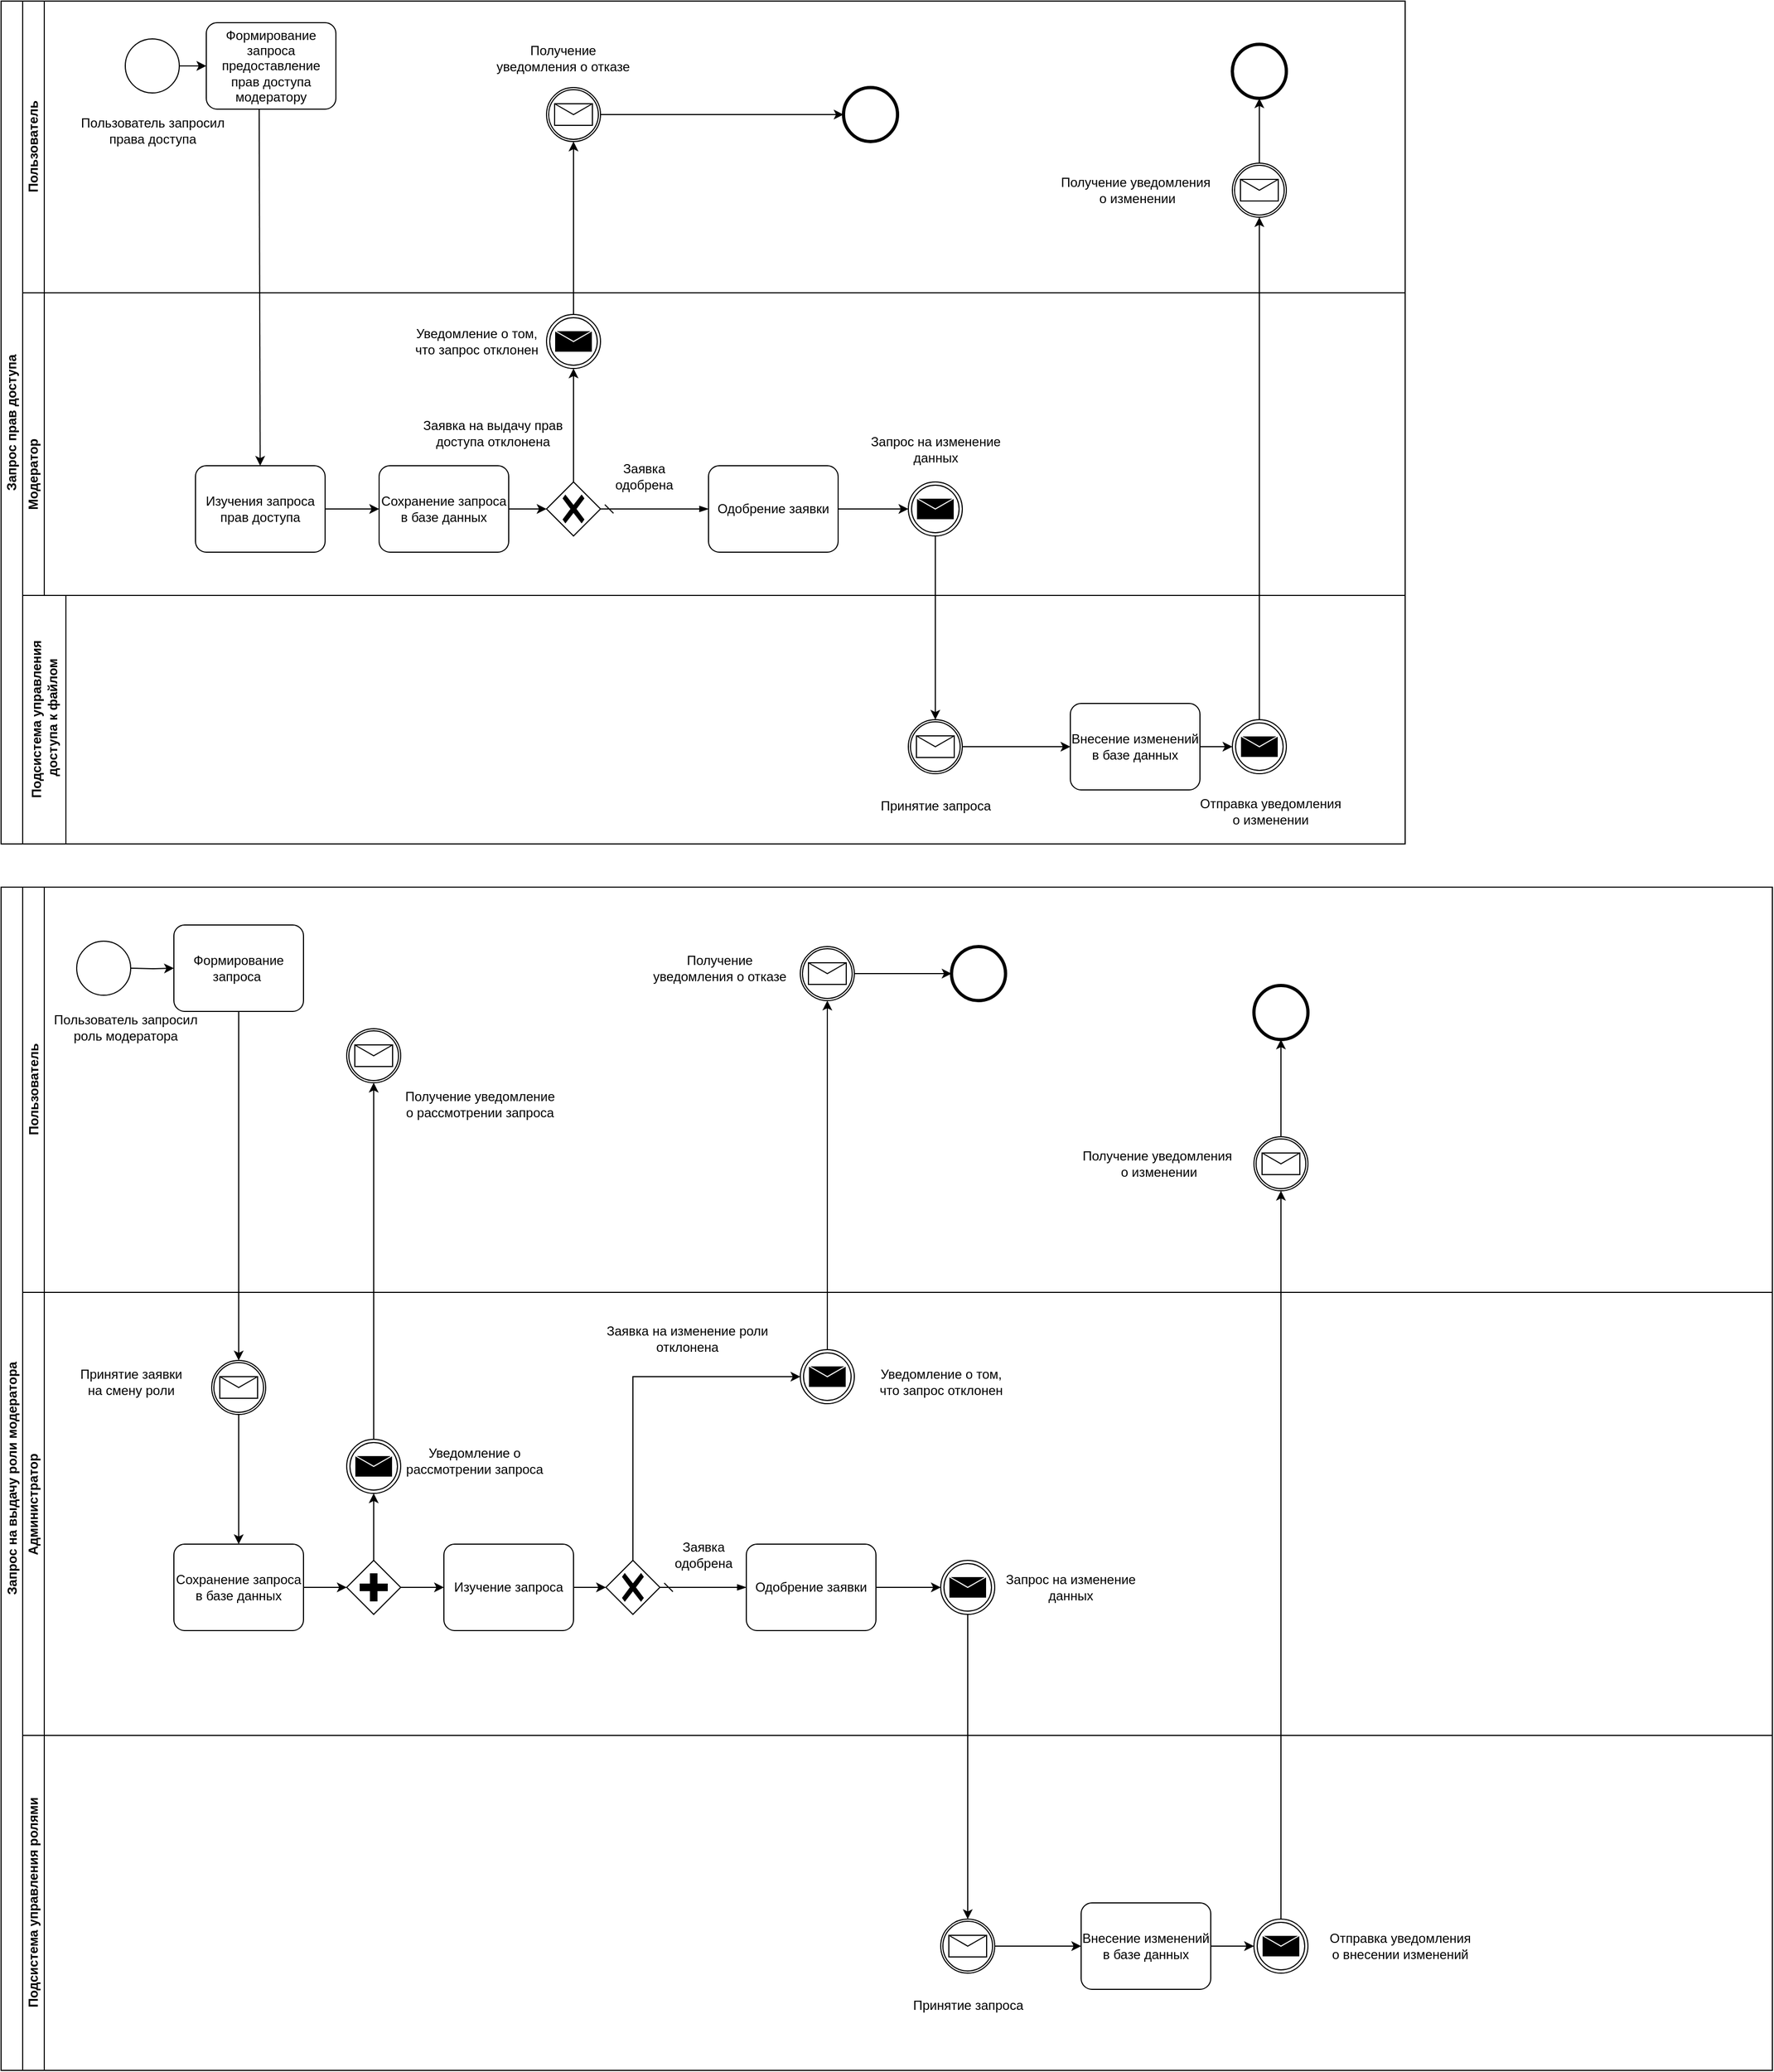 <mxfile version="22.0.2" type="device">
  <diagram name="Страница — 1" id="ItNib2v2gvrTnvrOeNX1">
    <mxGraphModel dx="2261" dy="967" grid="1" gridSize="10" guides="1" tooltips="1" connect="1" arrows="1" fold="1" page="1" pageScale="1" pageWidth="827" pageHeight="1169" math="0" shadow="0">
      <root>
        <mxCell id="0" />
        <mxCell id="1" parent="0" />
        <mxCell id="uW25yaKPrff0_6KnNGZ7-13" value="Запрос прав доступа" style="swimlane;html=1;childLayout=stackLayout;resizeParent=1;resizeParentMax=0;horizontal=0;startSize=20;horizontalStack=0;whiteSpace=wrap;" parent="1" vertex="1">
          <mxGeometry x="-750" y="170" width="1300" height="780" as="geometry" />
        </mxCell>
        <mxCell id="uW25yaKPrff0_6KnNGZ7-22" style="rounded=0;orthogonalLoop=1;jettySize=auto;html=1;exitX=0.408;exitY=0.988;exitDx=0;exitDy=0;exitPerimeter=0;" parent="uW25yaKPrff0_6KnNGZ7-13" source="uW25yaKPrff0_6KnNGZ7-18" target="uW25yaKPrff0_6KnNGZ7-23" edge="1">
          <mxGeometry relative="1" as="geometry">
            <mxPoint x="239.874" y="280.126" as="targetPoint" />
          </mxGeometry>
        </mxCell>
        <mxCell id="uW25yaKPrff0_6KnNGZ7-14" value="Пользователь" style="swimlane;html=1;startSize=20;horizontal=0;" parent="uW25yaKPrff0_6KnNGZ7-13" vertex="1">
          <mxGeometry x="20" width="1280" height="270" as="geometry" />
        </mxCell>
        <mxCell id="uW25yaKPrff0_6KnNGZ7-17" style="edgeStyle=orthogonalEdgeStyle;rounded=0;orthogonalLoop=1;jettySize=auto;html=1;entryX=0;entryY=0.5;entryDx=0;entryDy=0;entryPerimeter=0;" parent="uW25yaKPrff0_6KnNGZ7-14" target="uW25yaKPrff0_6KnNGZ7-18" edge="1">
          <mxGeometry relative="1" as="geometry">
            <mxPoint x="145" y="60" as="sourcePoint" />
          </mxGeometry>
        </mxCell>
        <mxCell id="uW25yaKPrff0_6KnNGZ7-18" value="Формирование запроса предоставление прав доступа модератору" style="points=[[0.25,0,0],[0.5,0,0],[0.75,0,0],[1,0.25,0],[1,0.5,0],[1,0.75,0],[0.75,1,0],[0.5,1,0],[0.25,1,0],[0,0.75,0],[0,0.5,0],[0,0.25,0]];shape=mxgraph.bpmn.task;whiteSpace=wrap;rectStyle=rounded;size=10;html=1;container=1;expand=0;collapsible=0;taskMarker=abstract;" parent="uW25yaKPrff0_6KnNGZ7-14" vertex="1">
          <mxGeometry x="170" y="20" width="120" height="80" as="geometry" />
        </mxCell>
        <mxCell id="uW25yaKPrff0_6KnNGZ7-19" value="Пользователь запросил&lt;br&gt;права доступа" style="text;html=1;align=center;verticalAlign=middle;resizable=0;points=[];autosize=1;strokeColor=none;fillColor=none;" parent="uW25yaKPrff0_6KnNGZ7-14" vertex="1">
          <mxGeometry x="40" y="100" width="160" height="40" as="geometry" />
        </mxCell>
        <mxCell id="uW25yaKPrff0_6KnNGZ7-49" value="" style="points=[[0.145,0.145,0],[0.5,0,0],[0.855,0.145,0],[1,0.5,0],[0.855,0.855,0],[0.5,1,0],[0.145,0.855,0],[0,0.5,0]];shape=mxgraph.bpmn.event;html=1;verticalLabelPosition=bottom;labelBackgroundColor=#ffffff;verticalAlign=top;align=center;perimeter=ellipsePerimeter;outlineConnect=0;aspect=fixed;outline=end;symbol=terminate2;" parent="uW25yaKPrff0_6KnNGZ7-14" vertex="1">
          <mxGeometry x="1120" y="40" width="50" height="50" as="geometry" />
        </mxCell>
        <mxCell id="uW25yaKPrff0_6KnNGZ7-52" style="edgeStyle=orthogonalEdgeStyle;rounded=0;orthogonalLoop=1;jettySize=auto;html=1;entryX=0;entryY=0.5;entryDx=0;entryDy=0;entryPerimeter=0;" parent="uW25yaKPrff0_6KnNGZ7-14" source="uW25yaKPrff0_6KnNGZ7-50" edge="1">
          <mxGeometry relative="1" as="geometry">
            <mxPoint x="760" y="105" as="targetPoint" />
          </mxGeometry>
        </mxCell>
        <mxCell id="uW25yaKPrff0_6KnNGZ7-50" value="" style="points=[[0.145,0.145,0],[0.5,0,0],[0.855,0.145,0],[1,0.5,0],[0.855,0.855,0],[0.5,1,0],[0.145,0.855,0],[0,0.5,0]];shape=mxgraph.bpmn.event;html=1;verticalLabelPosition=bottom;labelBackgroundColor=#ffffff;verticalAlign=top;align=center;perimeter=ellipsePerimeter;outlineConnect=0;aspect=fixed;outline=catching;symbol=message;" parent="uW25yaKPrff0_6KnNGZ7-14" vertex="1">
          <mxGeometry x="485" y="80" width="50" height="50" as="geometry" />
        </mxCell>
        <mxCell id="uW25yaKPrff0_6KnNGZ7-55" style="edgeStyle=orthogonalEdgeStyle;rounded=0;orthogonalLoop=1;jettySize=auto;html=1;entryX=0.5;entryY=1;entryDx=0;entryDy=0;entryPerimeter=0;" parent="uW25yaKPrff0_6KnNGZ7-14" source="uW25yaKPrff0_6KnNGZ7-53" target="uW25yaKPrff0_6KnNGZ7-49" edge="1">
          <mxGeometry relative="1" as="geometry" />
        </mxCell>
        <mxCell id="uW25yaKPrff0_6KnNGZ7-53" value="" style="points=[[0.145,0.145,0],[0.5,0,0],[0.855,0.145,0],[1,0.5,0],[0.855,0.855,0],[0.5,1,0],[0.145,0.855,0],[0,0.5,0]];shape=mxgraph.bpmn.event;html=1;verticalLabelPosition=bottom;labelBackgroundColor=#ffffff;verticalAlign=top;align=center;perimeter=ellipsePerimeter;outlineConnect=0;aspect=fixed;outline=catching;symbol=message;" parent="uW25yaKPrff0_6KnNGZ7-14" vertex="1">
          <mxGeometry x="1120" y="150" width="50" height="50" as="geometry" />
        </mxCell>
        <mxCell id="uW25yaKPrff0_6KnNGZ7-57" value="Получение уведомления&lt;br&gt;&amp;nbsp;о изменении" style="text;html=1;align=center;verticalAlign=middle;resizable=0;points=[];autosize=1;strokeColor=none;fillColor=none;" parent="uW25yaKPrff0_6KnNGZ7-14" vertex="1">
          <mxGeometry x="950" y="155" width="160" height="40" as="geometry" />
        </mxCell>
        <mxCell id="uW25yaKPrff0_6KnNGZ7-58" value="" style="points=[[0.145,0.145,0],[0.5,0,0],[0.855,0.145,0],[1,0.5,0],[0.855,0.855,0],[0.5,1,0],[0.145,0.855,0],[0,0.5,0]];shape=mxgraph.bpmn.event;html=1;verticalLabelPosition=bottom;labelBackgroundColor=#ffffff;verticalAlign=top;align=center;perimeter=ellipsePerimeter;outlineConnect=0;aspect=fixed;outline=end;symbol=terminate2;" parent="uW25yaKPrff0_6KnNGZ7-14" vertex="1">
          <mxGeometry x="760" y="80" width="50" height="50" as="geometry" />
        </mxCell>
        <mxCell id="9i4gGAxPEBOSFZnWQtpQ-24" value="" style="points=[[0.145,0.145,0],[0.5,0,0],[0.855,0.145,0],[1,0.5,0],[0.855,0.855,0],[0.5,1,0],[0.145,0.855,0],[0,0.5,0]];shape=mxgraph.bpmn.event;html=1;verticalLabelPosition=bottom;labelBackgroundColor=#ffffff;verticalAlign=top;align=center;perimeter=ellipsePerimeter;outlineConnect=0;aspect=fixed;outline=standard;symbol=general;" parent="uW25yaKPrff0_6KnNGZ7-14" vertex="1">
          <mxGeometry x="95" y="35" width="50" height="50" as="geometry" />
        </mxCell>
        <mxCell id="uW25yaKPrff0_6KnNGZ7-15" value="&amp;nbsp; &amp;nbsp; &amp;nbsp; &amp;nbsp; &amp;nbsp; &amp;nbsp; &amp;nbsp; &amp;nbsp; &amp;nbsp; &amp;nbsp; &amp;nbsp; &amp;nbsp; &amp;nbsp; &amp;nbsp; &amp;nbsp; &amp;nbsp; &amp;nbsp; &amp;nbsp; &amp;nbsp; &amp;nbsp; &amp;nbsp; &amp;nbsp; &amp;nbsp; &amp;nbsp; &amp;nbsp; &amp;nbsp; Модератор" style="swimlane;html=1;startSize=20;horizontal=0;" parent="uW25yaKPrff0_6KnNGZ7-13" vertex="1">
          <mxGeometry x="20" y="270" width="1280" height="510" as="geometry">
            <mxRectangle x="20" y="270" width="1280" height="30" as="alternateBounds" />
          </mxGeometry>
        </mxCell>
        <mxCell id="0pcrOlIR36xqfJk4AdNi-2" value="" style="edgeStyle=orthogonalEdgeStyle;rounded=0;orthogonalLoop=1;jettySize=auto;html=1;" edge="1" parent="uW25yaKPrff0_6KnNGZ7-15" source="uW25yaKPrff0_6KnNGZ7-23" target="0pcrOlIR36xqfJk4AdNi-1">
          <mxGeometry relative="1" as="geometry" />
        </mxCell>
        <mxCell id="uW25yaKPrff0_6KnNGZ7-23" value="Изучения запроса прав доступа" style="points=[[0.25,0,0],[0.5,0,0],[0.75,0,0],[1,0.25,0],[1,0.5,0],[1,0.75,0],[0.75,1,0],[0.5,1,0],[0.25,1,0],[0,0.75,0],[0,0.5,0],[0,0.25,0]];shape=mxgraph.bpmn.task;whiteSpace=wrap;rectStyle=rounded;size=10;html=1;container=1;expand=0;collapsible=0;taskMarker=abstract;" parent="uW25yaKPrff0_6KnNGZ7-15" vertex="1">
          <mxGeometry x="160" y="160" width="120" height="80" as="geometry" />
        </mxCell>
        <mxCell id="uW25yaKPrff0_6KnNGZ7-42" style="edgeStyle=orthogonalEdgeStyle;rounded=0;orthogonalLoop=1;jettySize=auto;html=1;entryX=0.5;entryY=1;entryDx=0;entryDy=0;entryPerimeter=0;" parent="uW25yaKPrff0_6KnNGZ7-15" source="uW25yaKPrff0_6KnNGZ7-25" target="uW25yaKPrff0_6KnNGZ7-41" edge="1">
          <mxGeometry relative="1" as="geometry" />
        </mxCell>
        <mxCell id="uW25yaKPrff0_6KnNGZ7-25" value="" style="points=[[0.25,0.25,0],[0.5,0,0],[0.75,0.25,0],[1,0.5,0],[0.75,0.75,0],[0.5,1,0],[0.25,0.75,0],[0,0.5,0]];shape=mxgraph.bpmn.gateway2;html=1;verticalLabelPosition=bottom;labelBackgroundColor=#ffffff;verticalAlign=top;align=center;perimeter=rhombusPerimeter;outlineConnect=0;outline=none;symbol=none;gwType=exclusive;" parent="uW25yaKPrff0_6KnNGZ7-15" vertex="1">
          <mxGeometry x="485" y="175" width="50" height="50" as="geometry" />
        </mxCell>
        <mxCell id="9i4gGAxPEBOSFZnWQtpQ-18" style="edgeStyle=orthogonalEdgeStyle;rounded=0;orthogonalLoop=1;jettySize=auto;html=1;" parent="uW25yaKPrff0_6KnNGZ7-15" source="uW25yaKPrff0_6KnNGZ7-30" target="9i4gGAxPEBOSFZnWQtpQ-17" edge="1">
          <mxGeometry relative="1" as="geometry" />
        </mxCell>
        <mxCell id="uW25yaKPrff0_6KnNGZ7-30" value="Одобрение заявки" style="points=[[0.25,0,0],[0.5,0,0],[0.75,0,0],[1,0.25,0],[1,0.5,0],[1,0.75,0],[0.75,1,0],[0.5,1,0],[0.25,1,0],[0,0.75,0],[0,0.5,0],[0,0.25,0]];shape=mxgraph.bpmn.task;whiteSpace=wrap;rectStyle=rounded;size=10;html=1;container=1;expand=0;collapsible=0;taskMarker=abstract;" parent="uW25yaKPrff0_6KnNGZ7-15" vertex="1">
          <mxGeometry x="635" y="160" width="120" height="80" as="geometry" />
        </mxCell>
        <mxCell id="uW25yaKPrff0_6KnNGZ7-32" value="" style="fontSize=12;html=1;endArrow=blockThin;endFill=1;startArrow=dash;startFill=0;endSize=6;startSize=6;rounded=0;entryX=0;entryY=0.5;entryDx=0;entryDy=0;entryPerimeter=0;" parent="uW25yaKPrff0_6KnNGZ7-15" source="uW25yaKPrff0_6KnNGZ7-25" target="uW25yaKPrff0_6KnNGZ7-30" edge="1">
          <mxGeometry width="160" relative="1" as="geometry">
            <mxPoint x="455" y="250" as="sourcePoint" />
            <mxPoint x="615" y="250" as="targetPoint" />
          </mxGeometry>
        </mxCell>
        <mxCell id="uW25yaKPrff0_6KnNGZ7-33" value="Заявка &lt;br&gt;одобрена" style="text;html=1;align=center;verticalAlign=middle;resizable=0;points=[];autosize=1;strokeColor=none;fillColor=none;" parent="uW25yaKPrff0_6KnNGZ7-15" vertex="1">
          <mxGeometry x="535" y="150" width="80" height="40" as="geometry" />
        </mxCell>
        <mxCell id="uW25yaKPrff0_6KnNGZ7-29" value="Заявка на выдачу прав &lt;br&gt;доступа отклонена" style="text;html=1;align=center;verticalAlign=middle;resizable=0;points=[];autosize=1;strokeColor=none;fillColor=none;" parent="uW25yaKPrff0_6KnNGZ7-15" vertex="1">
          <mxGeometry x="360" y="110" width="150" height="40" as="geometry" />
        </mxCell>
        <mxCell id="uW25yaKPrff0_6KnNGZ7-41" value="" style="points=[[0.145,0.145,0],[0.5,0,0],[0.855,0.145,0],[1,0.5,0],[0.855,0.855,0],[0.5,1,0],[0.145,0.855,0],[0,0.5,0]];shape=mxgraph.bpmn.event;html=1;verticalLabelPosition=bottom;labelBackgroundColor=#ffffff;verticalAlign=top;align=center;perimeter=ellipsePerimeter;outlineConnect=0;aspect=fixed;outline=throwing;symbol=message;" parent="uW25yaKPrff0_6KnNGZ7-15" vertex="1">
          <mxGeometry x="485" y="20" width="50" height="50" as="geometry" />
        </mxCell>
        <mxCell id="uW25yaKPrff0_6KnNGZ7-43" value="Уведомление о том,&lt;br&gt;что запрос отклонен" style="text;html=1;align=center;verticalAlign=middle;resizable=0;points=[];autosize=1;strokeColor=none;fillColor=none;" parent="uW25yaKPrff0_6KnNGZ7-15" vertex="1">
          <mxGeometry x="350" y="25" width="140" height="40" as="geometry" />
        </mxCell>
        <mxCell id="9i4gGAxPEBOSFZnWQtpQ-1" value="Подсистема управления&lt;br&gt;&amp;nbsp;доступа к файлом&lt;span id=&quot;docs-internal-guid-f0375857-7fff-6919-d91c-8e4d19f3c707&quot; style=&quot;font-weight:normal;&quot;&gt;&lt;/span&gt;" style="swimlane;html=1;startSize=40;horizontal=0;" parent="uW25yaKPrff0_6KnNGZ7-15" vertex="1">
          <mxGeometry y="280" width="1280" height="230" as="geometry">
            <mxRectangle x="20" y="270" width="1280" height="30" as="alternateBounds" />
          </mxGeometry>
        </mxCell>
        <mxCell id="uW25yaKPrff0_6KnNGZ7-39" value="Внесение изменений в базе данных" style="points=[[0.25,0,0],[0.5,0,0],[0.75,0,0],[1,0.25,0],[1,0.5,0],[1,0.75,0],[0.75,1,0],[0.5,1,0],[0.25,1,0],[0,0.75,0],[0,0.5,0],[0,0.25,0]];shape=mxgraph.bpmn.task;whiteSpace=wrap;rectStyle=rounded;size=10;html=1;container=1;expand=0;collapsible=0;taskMarker=abstract;" parent="9i4gGAxPEBOSFZnWQtpQ-1" vertex="1">
          <mxGeometry x="970" y="100" width="120" height="80" as="geometry" />
        </mxCell>
        <mxCell id="9i4gGAxPEBOSFZnWQtpQ-23" style="edgeStyle=orthogonalEdgeStyle;rounded=0;orthogonalLoop=1;jettySize=auto;html=1;entryX=0;entryY=0.5;entryDx=0;entryDy=0;entryPerimeter=0;" parent="9i4gGAxPEBOSFZnWQtpQ-1" source="9i4gGAxPEBOSFZnWQtpQ-20" target="uW25yaKPrff0_6KnNGZ7-39" edge="1">
          <mxGeometry relative="1" as="geometry" />
        </mxCell>
        <mxCell id="9i4gGAxPEBOSFZnWQtpQ-20" value="" style="points=[[0.145,0.145,0],[0.5,0,0],[0.855,0.145,0],[1,0.5,0],[0.855,0.855,0],[0.5,1,0],[0.145,0.855,0],[0,0.5,0]];shape=mxgraph.bpmn.event;html=1;verticalLabelPosition=bottom;labelBackgroundColor=#ffffff;verticalAlign=top;align=center;perimeter=ellipsePerimeter;outlineConnect=0;aspect=fixed;outline=catching;symbol=message;" parent="9i4gGAxPEBOSFZnWQtpQ-1" vertex="1">
          <mxGeometry x="820" y="115" width="50" height="50" as="geometry" />
        </mxCell>
        <mxCell id="9i4gGAxPEBOSFZnWQtpQ-22" value="Принятие запроса" style="text;html=1;align=center;verticalAlign=middle;resizable=0;points=[];autosize=1;strokeColor=none;fillColor=none;" parent="9i4gGAxPEBOSFZnWQtpQ-1" vertex="1">
          <mxGeometry x="780" y="180" width="130" height="30" as="geometry" />
        </mxCell>
        <mxCell id="uW25yaKPrff0_6KnNGZ7-36" value="" style="points=[[0.145,0.145,0],[0.5,0,0],[0.855,0.145,0],[1,0.5,0],[0.855,0.855,0],[0.5,1,0],[0.145,0.855,0],[0,0.5,0]];shape=mxgraph.bpmn.event;html=1;verticalLabelPosition=bottom;labelBackgroundColor=#ffffff;verticalAlign=top;align=center;perimeter=ellipsePerimeter;outlineConnect=0;aspect=fixed;outline=throwing;symbol=message;" parent="9i4gGAxPEBOSFZnWQtpQ-1" vertex="1">
          <mxGeometry x="1120" y="115" width="50" height="50" as="geometry" />
        </mxCell>
        <mxCell id="uW25yaKPrff0_6KnNGZ7-45" style="edgeStyle=orthogonalEdgeStyle;rounded=0;orthogonalLoop=1;jettySize=auto;html=1;" parent="9i4gGAxPEBOSFZnWQtpQ-1" source="uW25yaKPrff0_6KnNGZ7-39" target="uW25yaKPrff0_6KnNGZ7-36" edge="1">
          <mxGeometry relative="1" as="geometry" />
        </mxCell>
        <mxCell id="uW25yaKPrff0_6KnNGZ7-38" value="Отправка уведомления &lt;br&gt;о изменении" style="text;html=1;align=center;verticalAlign=middle;resizable=0;points=[];autosize=1;strokeColor=none;fillColor=none;" parent="9i4gGAxPEBOSFZnWQtpQ-1" vertex="1">
          <mxGeometry x="1080" y="180" width="150" height="40" as="geometry" />
        </mxCell>
        <mxCell id="9i4gGAxPEBOSFZnWQtpQ-21" style="edgeStyle=orthogonalEdgeStyle;rounded=0;orthogonalLoop=1;jettySize=auto;html=1;entryX=0.5;entryY=0;entryDx=0;entryDy=0;entryPerimeter=0;" parent="uW25yaKPrff0_6KnNGZ7-15" source="9i4gGAxPEBOSFZnWQtpQ-17" target="9i4gGAxPEBOSFZnWQtpQ-20" edge="1">
          <mxGeometry relative="1" as="geometry" />
        </mxCell>
        <mxCell id="9i4gGAxPEBOSFZnWQtpQ-17" value="" style="points=[[0.145,0.145,0],[0.5,0,0],[0.855,0.145,0],[1,0.5,0],[0.855,0.855,0],[0.5,1,0],[0.145,0.855,0],[0,0.5,0]];shape=mxgraph.bpmn.event;html=1;verticalLabelPosition=bottom;labelBackgroundColor=#ffffff;verticalAlign=top;align=center;perimeter=ellipsePerimeter;outlineConnect=0;aspect=fixed;outline=throwing;symbol=message;" parent="uW25yaKPrff0_6KnNGZ7-15" vertex="1">
          <mxGeometry x="820" y="175" width="50" height="50" as="geometry" />
        </mxCell>
        <mxCell id="9i4gGAxPEBOSFZnWQtpQ-19" value="Запрос на изменение&lt;br&gt;данных" style="text;html=1;align=center;verticalAlign=middle;resizable=0;points=[];autosize=1;strokeColor=none;fillColor=none;" parent="uW25yaKPrff0_6KnNGZ7-15" vertex="1">
          <mxGeometry x="775" y="125" width="140" height="40" as="geometry" />
        </mxCell>
        <mxCell id="0pcrOlIR36xqfJk4AdNi-1" value="Сохранение запроса в базе данных" style="points=[[0.25,0,0],[0.5,0,0],[0.75,0,0],[1,0.25,0],[1,0.5,0],[1,0.75,0],[0.75,1,0],[0.5,1,0],[0.25,1,0],[0,0.75,0],[0,0.5,0],[0,0.25,0]];shape=mxgraph.bpmn.task;whiteSpace=wrap;rectStyle=rounded;size=10;html=1;container=1;expand=0;collapsible=0;taskMarker=abstract;" vertex="1" parent="uW25yaKPrff0_6KnNGZ7-15">
          <mxGeometry x="330" y="160" width="120" height="80" as="geometry" />
        </mxCell>
        <mxCell id="0pcrOlIR36xqfJk4AdNi-3" style="edgeStyle=orthogonalEdgeStyle;rounded=0;orthogonalLoop=1;jettySize=auto;html=1;entryX=0;entryY=0.5;entryDx=0;entryDy=0;entryPerimeter=0;" edge="1" parent="uW25yaKPrff0_6KnNGZ7-15" source="0pcrOlIR36xqfJk4AdNi-1" target="uW25yaKPrff0_6KnNGZ7-25">
          <mxGeometry relative="1" as="geometry" />
        </mxCell>
        <mxCell id="uW25yaKPrff0_6KnNGZ7-51" style="edgeStyle=orthogonalEdgeStyle;rounded=0;orthogonalLoop=1;jettySize=auto;html=1;entryX=0.5;entryY=1;entryDx=0;entryDy=0;entryPerimeter=0;" parent="uW25yaKPrff0_6KnNGZ7-13" source="uW25yaKPrff0_6KnNGZ7-41" target="uW25yaKPrff0_6KnNGZ7-50" edge="1">
          <mxGeometry relative="1" as="geometry" />
        </mxCell>
        <mxCell id="uW25yaKPrff0_6KnNGZ7-54" style="edgeStyle=orthogonalEdgeStyle;rounded=0;orthogonalLoop=1;jettySize=auto;html=1;entryX=0.5;entryY=1;entryDx=0;entryDy=0;entryPerimeter=0;" parent="uW25yaKPrff0_6KnNGZ7-13" source="uW25yaKPrff0_6KnNGZ7-36" target="uW25yaKPrff0_6KnNGZ7-53" edge="1">
          <mxGeometry relative="1" as="geometry" />
        </mxCell>
        <mxCell id="uW25yaKPrff0_6KnNGZ7-56" value="Получение &lt;br&gt;уведомления о отказе" style="text;html=1;align=center;verticalAlign=middle;resizable=0;points=[];autosize=1;strokeColor=none;fillColor=none;" parent="1" vertex="1">
          <mxGeometry x="-305" y="203" width="150" height="40" as="geometry" />
        </mxCell>
        <mxCell id="uW25yaKPrff0_6KnNGZ7-59" value="Запрос на выдачу роли модератора" style="swimlane;html=1;childLayout=stackLayout;resizeParent=1;resizeParentMax=0;horizontal=0;startSize=20;horizontalStack=0;whiteSpace=wrap;" parent="1" vertex="1">
          <mxGeometry x="-750" y="990" width="1640" height="1095" as="geometry" />
        </mxCell>
        <mxCell id="uW25yaKPrff0_6KnNGZ7-60" value="Пользователь" style="swimlane;html=1;startSize=20;horizontal=0;" parent="uW25yaKPrff0_6KnNGZ7-59" vertex="1">
          <mxGeometry x="20" width="1620" height="375" as="geometry" />
        </mxCell>
        <mxCell id="uW25yaKPrff0_6KnNGZ7-66" style="edgeStyle=orthogonalEdgeStyle;rounded=0;orthogonalLoop=1;jettySize=auto;html=1;entryX=0;entryY=0.5;entryDx=0;entryDy=0;entryPerimeter=0;" parent="uW25yaKPrff0_6KnNGZ7-60" target="uW25yaKPrff0_6KnNGZ7-65" edge="1">
          <mxGeometry relative="1" as="geometry">
            <mxPoint x="100" y="75" as="sourcePoint" />
          </mxGeometry>
        </mxCell>
        <mxCell id="uW25yaKPrff0_6KnNGZ7-64" value="Пользователь запросил&lt;br&gt;роль модератора" style="text;html=1;align=center;verticalAlign=middle;resizable=0;points=[];autosize=1;strokeColor=none;fillColor=none;" parent="uW25yaKPrff0_6KnNGZ7-60" vertex="1">
          <mxGeometry x="15" y="110" width="160" height="40" as="geometry" />
        </mxCell>
        <mxCell id="uW25yaKPrff0_6KnNGZ7-65" value="Формирование запроса&amp;nbsp;" style="points=[[0.25,0,0],[0.5,0,0],[0.75,0,0],[1,0.25,0],[1,0.5,0],[1,0.75,0],[0.75,1,0],[0.5,1,0],[0.25,1,0],[0,0.75,0],[0,0.5,0],[0,0.25,0]];shape=mxgraph.bpmn.task;whiteSpace=wrap;rectStyle=rounded;size=10;html=1;container=1;expand=0;collapsible=0;taskMarker=abstract;" parent="uW25yaKPrff0_6KnNGZ7-60" vertex="1">
          <mxGeometry x="140" y="35" width="120" height="80" as="geometry" />
        </mxCell>
        <mxCell id="nnObtvhzo23geCRwJo1w-2" style="edgeStyle=orthogonalEdgeStyle;rounded=0;orthogonalLoop=1;jettySize=auto;html=1;" parent="uW25yaKPrff0_6KnNGZ7-60" source="uW25yaKPrff0_6KnNGZ7-72" target="nnObtvhzo23geCRwJo1w-1" edge="1">
          <mxGeometry relative="1" as="geometry" />
        </mxCell>
        <mxCell id="uW25yaKPrff0_6KnNGZ7-72" value="" style="points=[[0.145,0.145,0],[0.5,0,0],[0.855,0.145,0],[1,0.5,0],[0.855,0.855,0],[0.5,1,0],[0.145,0.855,0],[0,0.5,0]];shape=mxgraph.bpmn.event;html=1;verticalLabelPosition=bottom;labelBackgroundColor=#ffffff;verticalAlign=top;align=center;perimeter=ellipsePerimeter;outlineConnect=0;aspect=fixed;outline=catching;symbol=message;" parent="uW25yaKPrff0_6KnNGZ7-60" vertex="1">
          <mxGeometry x="720" y="55" width="50" height="50" as="geometry" />
        </mxCell>
        <mxCell id="uW25yaKPrff0_6KnNGZ7-85" value="Получение &lt;br&gt;уведомления о отказе" style="text;html=1;align=center;verticalAlign=middle;resizable=0;points=[];autosize=1;strokeColor=none;fillColor=none;" parent="uW25yaKPrff0_6KnNGZ7-60" vertex="1">
          <mxGeometry x="570" y="55" width="150" height="40" as="geometry" />
        </mxCell>
        <mxCell id="uW25yaKPrff0_6KnNGZ7-89" value="" style="points=[[0.145,0.145,0],[0.5,0,0],[0.855,0.145,0],[1,0.5,0],[0.855,0.855,0],[0.5,1,0],[0.145,0.855,0],[0,0.5,0]];shape=mxgraph.bpmn.event;html=1;verticalLabelPosition=bottom;labelBackgroundColor=#ffffff;verticalAlign=top;align=center;perimeter=ellipsePerimeter;outlineConnect=0;aspect=fixed;outline=end;symbol=terminate2;" parent="uW25yaKPrff0_6KnNGZ7-60" vertex="1">
          <mxGeometry x="1140" y="91" width="50" height="50" as="geometry" />
        </mxCell>
        <mxCell id="uW25yaKPrff0_6KnNGZ7-91" value="" style="points=[[0.145,0.145,0],[0.5,0,0],[0.855,0.145,0],[1,0.5,0],[0.855,0.855,0],[0.5,1,0],[0.145,0.855,0],[0,0.5,0]];shape=mxgraph.bpmn.event;html=1;verticalLabelPosition=bottom;labelBackgroundColor=#ffffff;verticalAlign=top;align=center;perimeter=ellipsePerimeter;outlineConnect=0;aspect=fixed;outline=catching;symbol=message;" parent="uW25yaKPrff0_6KnNGZ7-60" vertex="1">
          <mxGeometry x="1140" y="231" width="50" height="50" as="geometry" />
        </mxCell>
        <mxCell id="uW25yaKPrff0_6KnNGZ7-90" style="edgeStyle=orthogonalEdgeStyle;rounded=0;orthogonalLoop=1;jettySize=auto;html=1;entryX=0.5;entryY=1;entryDx=0;entryDy=0;entryPerimeter=0;" parent="uW25yaKPrff0_6KnNGZ7-60" source="uW25yaKPrff0_6KnNGZ7-91" target="uW25yaKPrff0_6KnNGZ7-89" edge="1">
          <mxGeometry relative="1" as="geometry" />
        </mxCell>
        <mxCell id="uW25yaKPrff0_6KnNGZ7-96" value="Получение уведомления&lt;br&gt;&amp;nbsp;о изменении" style="text;html=1;align=center;verticalAlign=middle;resizable=0;points=[];autosize=1;strokeColor=none;fillColor=none;" parent="uW25yaKPrff0_6KnNGZ7-60" vertex="1">
          <mxGeometry x="970" y="236" width="160" height="40" as="geometry" />
        </mxCell>
        <mxCell id="uW25yaKPrff0_6KnNGZ7-109" value="" style="points=[[0.145,0.145,0],[0.5,0,0],[0.855,0.145,0],[1,0.5,0],[0.855,0.855,0],[0.5,1,0],[0.145,0.855,0],[0,0.5,0]];shape=mxgraph.bpmn.event;html=1;verticalLabelPosition=bottom;labelBackgroundColor=#ffffff;verticalAlign=top;align=center;perimeter=ellipsePerimeter;outlineConnect=0;aspect=fixed;outline=catching;symbol=message;" parent="uW25yaKPrff0_6KnNGZ7-60" vertex="1">
          <mxGeometry x="300" y="131" width="50" height="50" as="geometry" />
        </mxCell>
        <mxCell id="uW25yaKPrff0_6KnNGZ7-111" value="Получение уведомление &lt;br&gt;о рассмотрении запроса" style="text;html=1;align=center;verticalAlign=middle;resizable=0;points=[];autosize=1;strokeColor=none;fillColor=none;" parent="uW25yaKPrff0_6KnNGZ7-60" vertex="1">
          <mxGeometry x="343" y="181" width="160" height="40" as="geometry" />
        </mxCell>
        <mxCell id="9i4gGAxPEBOSFZnWQtpQ-25" value="" style="points=[[0.145,0.145,0],[0.5,0,0],[0.855,0.145,0],[1,0.5,0],[0.855,0.855,0],[0.5,1,0],[0.145,0.855,0],[0,0.5,0]];shape=mxgraph.bpmn.event;html=1;verticalLabelPosition=bottom;labelBackgroundColor=#ffffff;verticalAlign=top;align=center;perimeter=ellipsePerimeter;outlineConnect=0;aspect=fixed;outline=standard;symbol=general;" parent="uW25yaKPrff0_6KnNGZ7-60" vertex="1">
          <mxGeometry x="50" y="50" width="50" height="50" as="geometry" />
        </mxCell>
        <mxCell id="nnObtvhzo23geCRwJo1w-1" value="" style="points=[[0.145,0.145,0],[0.5,0,0],[0.855,0.145,0],[1,0.5,0],[0.855,0.855,0],[0.5,1,0],[0.145,0.855,0],[0,0.5,0]];shape=mxgraph.bpmn.event;html=1;verticalLabelPosition=bottom;labelBackgroundColor=#ffffff;verticalAlign=top;align=center;perimeter=ellipsePerimeter;outlineConnect=0;aspect=fixed;outline=end;symbol=terminate2;" parent="uW25yaKPrff0_6KnNGZ7-60" vertex="1">
          <mxGeometry x="860" y="55" width="50" height="50" as="geometry" />
        </mxCell>
        <mxCell id="uW25yaKPrff0_6KnNGZ7-61" value="&amp;nbsp; &amp;nbsp; &amp;nbsp; &amp;nbsp; &amp;nbsp; &amp;nbsp; &amp;nbsp; &amp;nbsp; &amp;nbsp; &amp;nbsp; &amp;nbsp; &amp;nbsp; &amp;nbsp; &amp;nbsp; &amp;nbsp; &amp;nbsp; &amp;nbsp; &amp;nbsp; &amp;nbsp; &amp;nbsp; &amp;nbsp; &amp;nbsp; &amp;nbsp; &amp;nbsp; &amp;nbsp; &amp;nbsp; &amp;nbsp; &amp;nbsp; &amp;nbsp; &amp;nbsp; &amp;nbsp; &amp;nbsp; &amp;nbsp; &amp;nbsp; &amp;nbsp; &amp;nbsp; &amp;nbsp; &amp;nbsp; &amp;nbsp; &amp;nbsp; &amp;nbsp; &amp;nbsp; &amp;nbsp; &amp;nbsp; &amp;nbsp; &amp;nbsp; &amp;nbsp; &amp;nbsp; &amp;nbsp; Администратор" style="swimlane;html=1;startSize=20;horizontal=0;" parent="uW25yaKPrff0_6KnNGZ7-59" vertex="1">
          <mxGeometry x="20" y="375" width="1620" height="720" as="geometry" />
        </mxCell>
        <mxCell id="uW25yaKPrff0_6KnNGZ7-75" value="Изучение запроса" style="points=[[0.25,0,0],[0.5,0,0],[0.75,0,0],[1,0.25,0],[1,0.5,0],[1,0.75,0],[0.75,1,0],[0.5,1,0],[0.25,1,0],[0,0.75,0],[0,0.5,0],[0,0.25,0]];shape=mxgraph.bpmn.task;whiteSpace=wrap;rectStyle=rounded;size=10;html=1;container=1;expand=0;collapsible=0;taskMarker=abstract;" parent="uW25yaKPrff0_6KnNGZ7-61" vertex="1">
          <mxGeometry x="390" y="233" width="120" height="80" as="geometry" />
        </mxCell>
        <mxCell id="uW25yaKPrff0_6KnNGZ7-77" value="" style="points=[[0.25,0.25,0],[0.5,0,0],[0.75,0.25,0],[1,0.5,0],[0.75,0.75,0],[0.5,1,0],[0.25,0.75,0],[0,0.5,0]];shape=mxgraph.bpmn.gateway2;html=1;verticalLabelPosition=bottom;labelBackgroundColor=#ffffff;verticalAlign=top;align=center;perimeter=rhombusPerimeter;outlineConnect=0;outline=none;symbol=none;gwType=exclusive;" parent="uW25yaKPrff0_6KnNGZ7-61" vertex="1">
          <mxGeometry x="540" y="248" width="50" height="50" as="geometry" />
        </mxCell>
        <mxCell id="uW25yaKPrff0_6KnNGZ7-74" style="rounded=0;orthogonalLoop=1;jettySize=auto;html=1;entryX=0;entryY=0.5;entryDx=0;entryDy=0;entryPerimeter=0;" parent="uW25yaKPrff0_6KnNGZ7-61" source="uW25yaKPrff0_6KnNGZ7-75" target="uW25yaKPrff0_6KnNGZ7-77" edge="1">
          <mxGeometry relative="1" as="geometry" />
        </mxCell>
        <mxCell id="9i4gGAxPEBOSFZnWQtpQ-60" style="edgeStyle=orthogonalEdgeStyle;rounded=0;orthogonalLoop=1;jettySize=auto;html=1;entryX=0;entryY=0.5;entryDx=0;entryDy=0;entryPerimeter=0;" parent="uW25yaKPrff0_6KnNGZ7-61" source="uW25yaKPrff0_6KnNGZ7-78" target="9i4gGAxPEBOSFZnWQtpQ-57" edge="1">
          <mxGeometry relative="1" as="geometry" />
        </mxCell>
        <mxCell id="uW25yaKPrff0_6KnNGZ7-78" value="Одобрение заявки" style="points=[[0.25,0,0],[0.5,0,0],[0.75,0,0],[1,0.25,0],[1,0.5,0],[1,0.75,0],[0.75,1,0],[0.5,1,0],[0.25,1,0],[0,0.75,0],[0,0.5,0],[0,0.25,0]];shape=mxgraph.bpmn.task;whiteSpace=wrap;rectStyle=rounded;size=10;html=1;container=1;expand=0;collapsible=0;taskMarker=abstract;" parent="uW25yaKPrff0_6KnNGZ7-61" vertex="1">
          <mxGeometry x="670" y="233" width="120" height="80" as="geometry" />
        </mxCell>
        <mxCell id="uW25yaKPrff0_6KnNGZ7-79" value="" style="fontSize=12;html=1;endArrow=blockThin;endFill=1;startArrow=dash;startFill=0;endSize=6;startSize=6;rounded=0;entryX=0;entryY=0.5;entryDx=0;entryDy=0;entryPerimeter=0;" parent="uW25yaKPrff0_6KnNGZ7-61" source="uW25yaKPrff0_6KnNGZ7-77" target="uW25yaKPrff0_6KnNGZ7-78" edge="1">
          <mxGeometry width="160" relative="1" as="geometry">
            <mxPoint x="430" y="10" as="sourcePoint" />
            <mxPoint x="590" y="10" as="targetPoint" />
          </mxGeometry>
        </mxCell>
        <mxCell id="uW25yaKPrff0_6KnNGZ7-80" value="Заявка &lt;br&gt;одобрена" style="text;html=1;align=center;verticalAlign=middle;resizable=0;points=[];autosize=1;strokeColor=none;fillColor=none;" parent="uW25yaKPrff0_6KnNGZ7-61" vertex="1">
          <mxGeometry x="590" y="223" width="80" height="40" as="geometry" />
        </mxCell>
        <mxCell id="uW25yaKPrff0_6KnNGZ7-81" value="Заявка на изменение роли&lt;br&gt;отклонена" style="text;html=1;align=center;verticalAlign=middle;resizable=0;points=[];autosize=1;strokeColor=none;fillColor=none;" parent="uW25yaKPrff0_6KnNGZ7-61" vertex="1">
          <mxGeometry x="530" y="23" width="170" height="40" as="geometry" />
        </mxCell>
        <mxCell id="uW25yaKPrff0_6KnNGZ7-82" value="" style="points=[[0.145,0.145,0],[0.5,0,0],[0.855,0.145,0],[1,0.5,0],[0.855,0.855,0],[0.5,1,0],[0.145,0.855,0],[0,0.5,0]];shape=mxgraph.bpmn.event;html=1;verticalLabelPosition=bottom;labelBackgroundColor=#ffffff;verticalAlign=top;align=center;perimeter=ellipsePerimeter;outlineConnect=0;aspect=fixed;outline=throwing;symbol=message;" parent="uW25yaKPrff0_6KnNGZ7-61" vertex="1">
          <mxGeometry x="720" y="53" width="50" height="50" as="geometry" />
        </mxCell>
        <mxCell id="uW25yaKPrff0_6KnNGZ7-76" style="edgeStyle=orthogonalEdgeStyle;rounded=0;orthogonalLoop=1;jettySize=auto;html=1;entryX=0;entryY=0.5;entryDx=0;entryDy=0;entryPerimeter=0;" parent="uW25yaKPrff0_6KnNGZ7-61" source="uW25yaKPrff0_6KnNGZ7-77" target="uW25yaKPrff0_6KnNGZ7-82" edge="1">
          <mxGeometry relative="1" as="geometry">
            <Array as="points">
              <mxPoint x="565" y="78" />
            </Array>
          </mxGeometry>
        </mxCell>
        <mxCell id="uW25yaKPrff0_6KnNGZ7-83" value="Уведомление о том,&lt;br&gt;что запрос отклонен" style="text;html=1;align=center;verticalAlign=middle;resizable=0;points=[];autosize=1;strokeColor=none;fillColor=none;" parent="uW25yaKPrff0_6KnNGZ7-61" vertex="1">
          <mxGeometry x="780" y="63" width="140" height="40" as="geometry" />
        </mxCell>
        <mxCell id="0pcrOlIR36xqfJk4AdNi-5" style="edgeStyle=orthogonalEdgeStyle;rounded=0;orthogonalLoop=1;jettySize=auto;html=1;" edge="1" parent="uW25yaKPrff0_6KnNGZ7-61" source="uW25yaKPrff0_6KnNGZ7-99" target="0pcrOlIR36xqfJk4AdNi-4">
          <mxGeometry relative="1" as="geometry" />
        </mxCell>
        <mxCell id="uW25yaKPrff0_6KnNGZ7-99" value="" style="points=[[0.145,0.145,0],[0.5,0,0],[0.855,0.145,0],[1,0.5,0],[0.855,0.855,0],[0.5,1,0],[0.145,0.855,0],[0,0.5,0]];shape=mxgraph.bpmn.event;html=1;verticalLabelPosition=bottom;labelBackgroundColor=#ffffff;verticalAlign=top;align=center;perimeter=ellipsePerimeter;outlineConnect=0;aspect=fixed;outline=catching;symbol=message;" parent="uW25yaKPrff0_6KnNGZ7-61" vertex="1">
          <mxGeometry x="175" y="63" width="50" height="50" as="geometry" />
        </mxCell>
        <mxCell id="uW25yaKPrff0_6KnNGZ7-103" style="edgeStyle=orthogonalEdgeStyle;rounded=0;orthogonalLoop=1;jettySize=auto;html=1;entryX=0;entryY=0.5;entryDx=0;entryDy=0;entryPerimeter=0;" parent="uW25yaKPrff0_6KnNGZ7-61" source="uW25yaKPrff0_6KnNGZ7-102" target="uW25yaKPrff0_6KnNGZ7-75" edge="1">
          <mxGeometry relative="1" as="geometry" />
        </mxCell>
        <mxCell id="uW25yaKPrff0_6KnNGZ7-107" style="edgeStyle=orthogonalEdgeStyle;rounded=0;orthogonalLoop=1;jettySize=auto;html=1;entryX=0.5;entryY=1;entryDx=0;entryDy=0;entryPerimeter=0;" parent="uW25yaKPrff0_6KnNGZ7-61" source="uW25yaKPrff0_6KnNGZ7-102" target="uW25yaKPrff0_6KnNGZ7-106" edge="1">
          <mxGeometry relative="1" as="geometry" />
        </mxCell>
        <mxCell id="uW25yaKPrff0_6KnNGZ7-102" value="" style="points=[[0.25,0.25,0],[0.5,0,0],[0.75,0.25,0],[1,0.5,0],[0.75,0.75,0],[0.5,1,0],[0.25,0.75,0],[0,0.5,0]];shape=mxgraph.bpmn.gateway2;html=1;verticalLabelPosition=bottom;labelBackgroundColor=#ffffff;verticalAlign=top;align=center;perimeter=rhombusPerimeter;outlineConnect=0;outline=none;symbol=none;gwType=parallel;" parent="uW25yaKPrff0_6KnNGZ7-61" vertex="1">
          <mxGeometry x="300" y="248" width="50" height="50" as="geometry" />
        </mxCell>
        <mxCell id="uW25yaKPrff0_6KnNGZ7-106" value="" style="points=[[0.145,0.145,0],[0.5,0,0],[0.855,0.145,0],[1,0.5,0],[0.855,0.855,0],[0.5,1,0],[0.145,0.855,0],[0,0.5,0]];shape=mxgraph.bpmn.event;html=1;verticalLabelPosition=bottom;labelBackgroundColor=#ffffff;verticalAlign=top;align=center;perimeter=ellipsePerimeter;outlineConnect=0;aspect=fixed;outline=throwing;symbol=message;" parent="uW25yaKPrff0_6KnNGZ7-61" vertex="1">
          <mxGeometry x="300" y="136" width="50" height="50" as="geometry" />
        </mxCell>
        <mxCell id="uW25yaKPrff0_6KnNGZ7-108" value="Уведомление о &lt;br&gt;рассмотрении запроса" style="text;html=1;align=center;verticalAlign=middle;resizable=0;points=[];autosize=1;strokeColor=none;fillColor=none;" parent="uW25yaKPrff0_6KnNGZ7-61" vertex="1">
          <mxGeometry x="343" y="136" width="150" height="40" as="geometry" />
        </mxCell>
        <mxCell id="uW25yaKPrff0_6KnNGZ7-100" value="Принятие заявки &lt;br&gt;на смену роли" style="text;html=1;align=center;verticalAlign=middle;resizable=0;points=[];autosize=1;strokeColor=none;fillColor=none;" parent="uW25yaKPrff0_6KnNGZ7-61" vertex="1">
          <mxGeometry x="40" y="63" width="120" height="40" as="geometry" />
        </mxCell>
        <mxCell id="9i4gGAxPEBOSFZnWQtpQ-26" value="Подсистема управления ролями&lt;span id=&quot;docs-internal-guid-48ce624b-7fff-e180-9f8a-801a016255ad&quot; style=&quot;font-weight:normal;&quot;&gt;&lt;/span&gt;" style="swimlane;html=1;startSize=20;horizontal=0;" parent="uW25yaKPrff0_6KnNGZ7-61" vertex="1">
          <mxGeometry y="410" width="1620" height="310" as="geometry" />
        </mxCell>
        <mxCell id="9i4gGAxPEBOSFZnWQtpQ-50" value="Внесение изменений в базе данных" style="points=[[0.25,0,0],[0.5,0,0],[0.75,0,0],[1,0.25,0],[1,0.5,0],[1,0.75,0],[0.75,1,0],[0.5,1,0],[0.25,1,0],[0,0.75,0],[0,0.5,0],[0,0.25,0]];shape=mxgraph.bpmn.task;whiteSpace=wrap;rectStyle=rounded;size=10;html=1;container=1;expand=0;collapsible=0;taskMarker=abstract;" parent="9i4gGAxPEBOSFZnWQtpQ-26" vertex="1">
          <mxGeometry x="980" y="155" width="120" height="80" as="geometry" />
        </mxCell>
        <mxCell id="9i4gGAxPEBOSFZnWQtpQ-51" style="edgeStyle=orthogonalEdgeStyle;rounded=0;orthogonalLoop=1;jettySize=auto;html=1;entryX=0;entryY=0.5;entryDx=0;entryDy=0;entryPerimeter=0;" parent="9i4gGAxPEBOSFZnWQtpQ-26" source="9i4gGAxPEBOSFZnWQtpQ-52" target="9i4gGAxPEBOSFZnWQtpQ-50" edge="1">
          <mxGeometry relative="1" as="geometry" />
        </mxCell>
        <mxCell id="9i4gGAxPEBOSFZnWQtpQ-52" value="" style="points=[[0.145,0.145,0],[0.5,0,0],[0.855,0.145,0],[1,0.5,0],[0.855,0.855,0],[0.5,1,0],[0.145,0.855,0],[0,0.5,0]];shape=mxgraph.bpmn.event;html=1;verticalLabelPosition=bottom;labelBackgroundColor=#ffffff;verticalAlign=top;align=center;perimeter=ellipsePerimeter;outlineConnect=0;aspect=fixed;outline=catching;symbol=message;" parent="9i4gGAxPEBOSFZnWQtpQ-26" vertex="1">
          <mxGeometry x="850" y="170" width="50" height="50" as="geometry" />
        </mxCell>
        <mxCell id="9i4gGAxPEBOSFZnWQtpQ-53" value="Принятие запроса" style="text;html=1;align=center;verticalAlign=middle;resizable=0;points=[];autosize=1;strokeColor=none;fillColor=none;" parent="9i4gGAxPEBOSFZnWQtpQ-26" vertex="1">
          <mxGeometry x="810" y="235" width="130" height="30" as="geometry" />
        </mxCell>
        <mxCell id="9i4gGAxPEBOSFZnWQtpQ-54" value="" style="points=[[0.145,0.145,0],[0.5,0,0],[0.855,0.145,0],[1,0.5,0],[0.855,0.855,0],[0.5,1,0],[0.145,0.855,0],[0,0.5,0]];shape=mxgraph.bpmn.event;html=1;verticalLabelPosition=bottom;labelBackgroundColor=#ffffff;verticalAlign=top;align=center;perimeter=ellipsePerimeter;outlineConnect=0;aspect=fixed;outline=throwing;symbol=message;" parent="9i4gGAxPEBOSFZnWQtpQ-26" vertex="1">
          <mxGeometry x="1140" y="170" width="50" height="50" as="geometry" />
        </mxCell>
        <mxCell id="9i4gGAxPEBOSFZnWQtpQ-55" style="edgeStyle=orthogonalEdgeStyle;rounded=0;orthogonalLoop=1;jettySize=auto;html=1;" parent="9i4gGAxPEBOSFZnWQtpQ-26" source="9i4gGAxPEBOSFZnWQtpQ-50" target="9i4gGAxPEBOSFZnWQtpQ-54" edge="1">
          <mxGeometry relative="1" as="geometry" />
        </mxCell>
        <mxCell id="9i4gGAxPEBOSFZnWQtpQ-56" value="Отправка уведомления &lt;br&gt;о внесении изменений" style="text;html=1;align=center;verticalAlign=middle;resizable=0;points=[];autosize=1;strokeColor=none;fillColor=none;" parent="9i4gGAxPEBOSFZnWQtpQ-26" vertex="1">
          <mxGeometry x="1200" y="175" width="150" height="40" as="geometry" />
        </mxCell>
        <mxCell id="9i4gGAxPEBOSFZnWQtpQ-59" style="edgeStyle=orthogonalEdgeStyle;rounded=0;orthogonalLoop=1;jettySize=auto;html=1;entryX=0.5;entryY=0;entryDx=0;entryDy=0;entryPerimeter=0;" parent="uW25yaKPrff0_6KnNGZ7-61" source="9i4gGAxPEBOSFZnWQtpQ-57" target="9i4gGAxPEBOSFZnWQtpQ-52" edge="1">
          <mxGeometry relative="1" as="geometry" />
        </mxCell>
        <mxCell id="9i4gGAxPEBOSFZnWQtpQ-57" value="" style="points=[[0.145,0.145,0],[0.5,0,0],[0.855,0.145,0],[1,0.5,0],[0.855,0.855,0],[0.5,1,0],[0.145,0.855,0],[0,0.5,0]];shape=mxgraph.bpmn.event;html=1;verticalLabelPosition=bottom;labelBackgroundColor=#ffffff;verticalAlign=top;align=center;perimeter=ellipsePerimeter;outlineConnect=0;aspect=fixed;outline=throwing;symbol=message;" parent="uW25yaKPrff0_6KnNGZ7-61" vertex="1">
          <mxGeometry x="850" y="248" width="50" height="50" as="geometry" />
        </mxCell>
        <mxCell id="9i4gGAxPEBOSFZnWQtpQ-58" value="Запрос на изменение&lt;br&gt;данных" style="text;html=1;align=center;verticalAlign=middle;resizable=0;points=[];autosize=1;strokeColor=none;fillColor=none;" parent="uW25yaKPrff0_6KnNGZ7-61" vertex="1">
          <mxGeometry x="900" y="253" width="140" height="40" as="geometry" />
        </mxCell>
        <mxCell id="0pcrOlIR36xqfJk4AdNi-4" value="Сохранение запроса в базе данных" style="points=[[0.25,0,0],[0.5,0,0],[0.75,0,0],[1,0.25,0],[1,0.5,0],[1,0.75,0],[0.75,1,0],[0.5,1,0],[0.25,1,0],[0,0.75,0],[0,0.5,0],[0,0.25,0]];shape=mxgraph.bpmn.task;whiteSpace=wrap;rectStyle=rounded;size=10;html=1;container=1;expand=0;collapsible=0;taskMarker=abstract;" vertex="1" parent="uW25yaKPrff0_6KnNGZ7-61">
          <mxGeometry x="140" y="233" width="120" height="80" as="geometry" />
        </mxCell>
        <mxCell id="0pcrOlIR36xqfJk4AdNi-6" style="edgeStyle=orthogonalEdgeStyle;rounded=0;orthogonalLoop=1;jettySize=auto;html=1;entryX=0;entryY=0.5;entryDx=0;entryDy=0;entryPerimeter=0;" edge="1" parent="uW25yaKPrff0_6KnNGZ7-61" source="0pcrOlIR36xqfJk4AdNi-4" target="uW25yaKPrff0_6KnNGZ7-102">
          <mxGeometry relative="1" as="geometry" />
        </mxCell>
        <mxCell id="uW25yaKPrff0_6KnNGZ7-84" style="edgeStyle=orthogonalEdgeStyle;rounded=0;orthogonalLoop=1;jettySize=auto;html=1;entryX=0.5;entryY=1;entryDx=0;entryDy=0;entryPerimeter=0;" parent="uW25yaKPrff0_6KnNGZ7-59" source="uW25yaKPrff0_6KnNGZ7-82" target="uW25yaKPrff0_6KnNGZ7-72" edge="1">
          <mxGeometry relative="1" as="geometry" />
        </mxCell>
        <mxCell id="uW25yaKPrff0_6KnNGZ7-94" style="edgeStyle=orthogonalEdgeStyle;rounded=0;orthogonalLoop=1;jettySize=auto;html=1;entryX=0.5;entryY=1;entryDx=0;entryDy=0;entryPerimeter=0;exitX=0.5;exitY=0;exitDx=0;exitDy=0;exitPerimeter=0;" parent="uW25yaKPrff0_6KnNGZ7-59" source="9i4gGAxPEBOSFZnWQtpQ-54" target="uW25yaKPrff0_6KnNGZ7-91" edge="1">
          <mxGeometry relative="1" as="geometry">
            <mxPoint x="1185" y="623" as="sourcePoint" />
          </mxGeometry>
        </mxCell>
        <mxCell id="uW25yaKPrff0_6KnNGZ7-101" style="edgeStyle=orthogonalEdgeStyle;rounded=0;orthogonalLoop=1;jettySize=auto;html=1;" parent="uW25yaKPrff0_6KnNGZ7-59" source="uW25yaKPrff0_6KnNGZ7-65" target="uW25yaKPrff0_6KnNGZ7-99" edge="1">
          <mxGeometry relative="1" as="geometry" />
        </mxCell>
        <mxCell id="uW25yaKPrff0_6KnNGZ7-110" style="edgeStyle=orthogonalEdgeStyle;rounded=0;orthogonalLoop=1;jettySize=auto;html=1;entryX=0.5;entryY=1;entryDx=0;entryDy=0;entryPerimeter=0;" parent="uW25yaKPrff0_6KnNGZ7-59" source="uW25yaKPrff0_6KnNGZ7-106" target="uW25yaKPrff0_6KnNGZ7-109" edge="1">
          <mxGeometry relative="1" as="geometry" />
        </mxCell>
      </root>
    </mxGraphModel>
  </diagram>
</mxfile>

